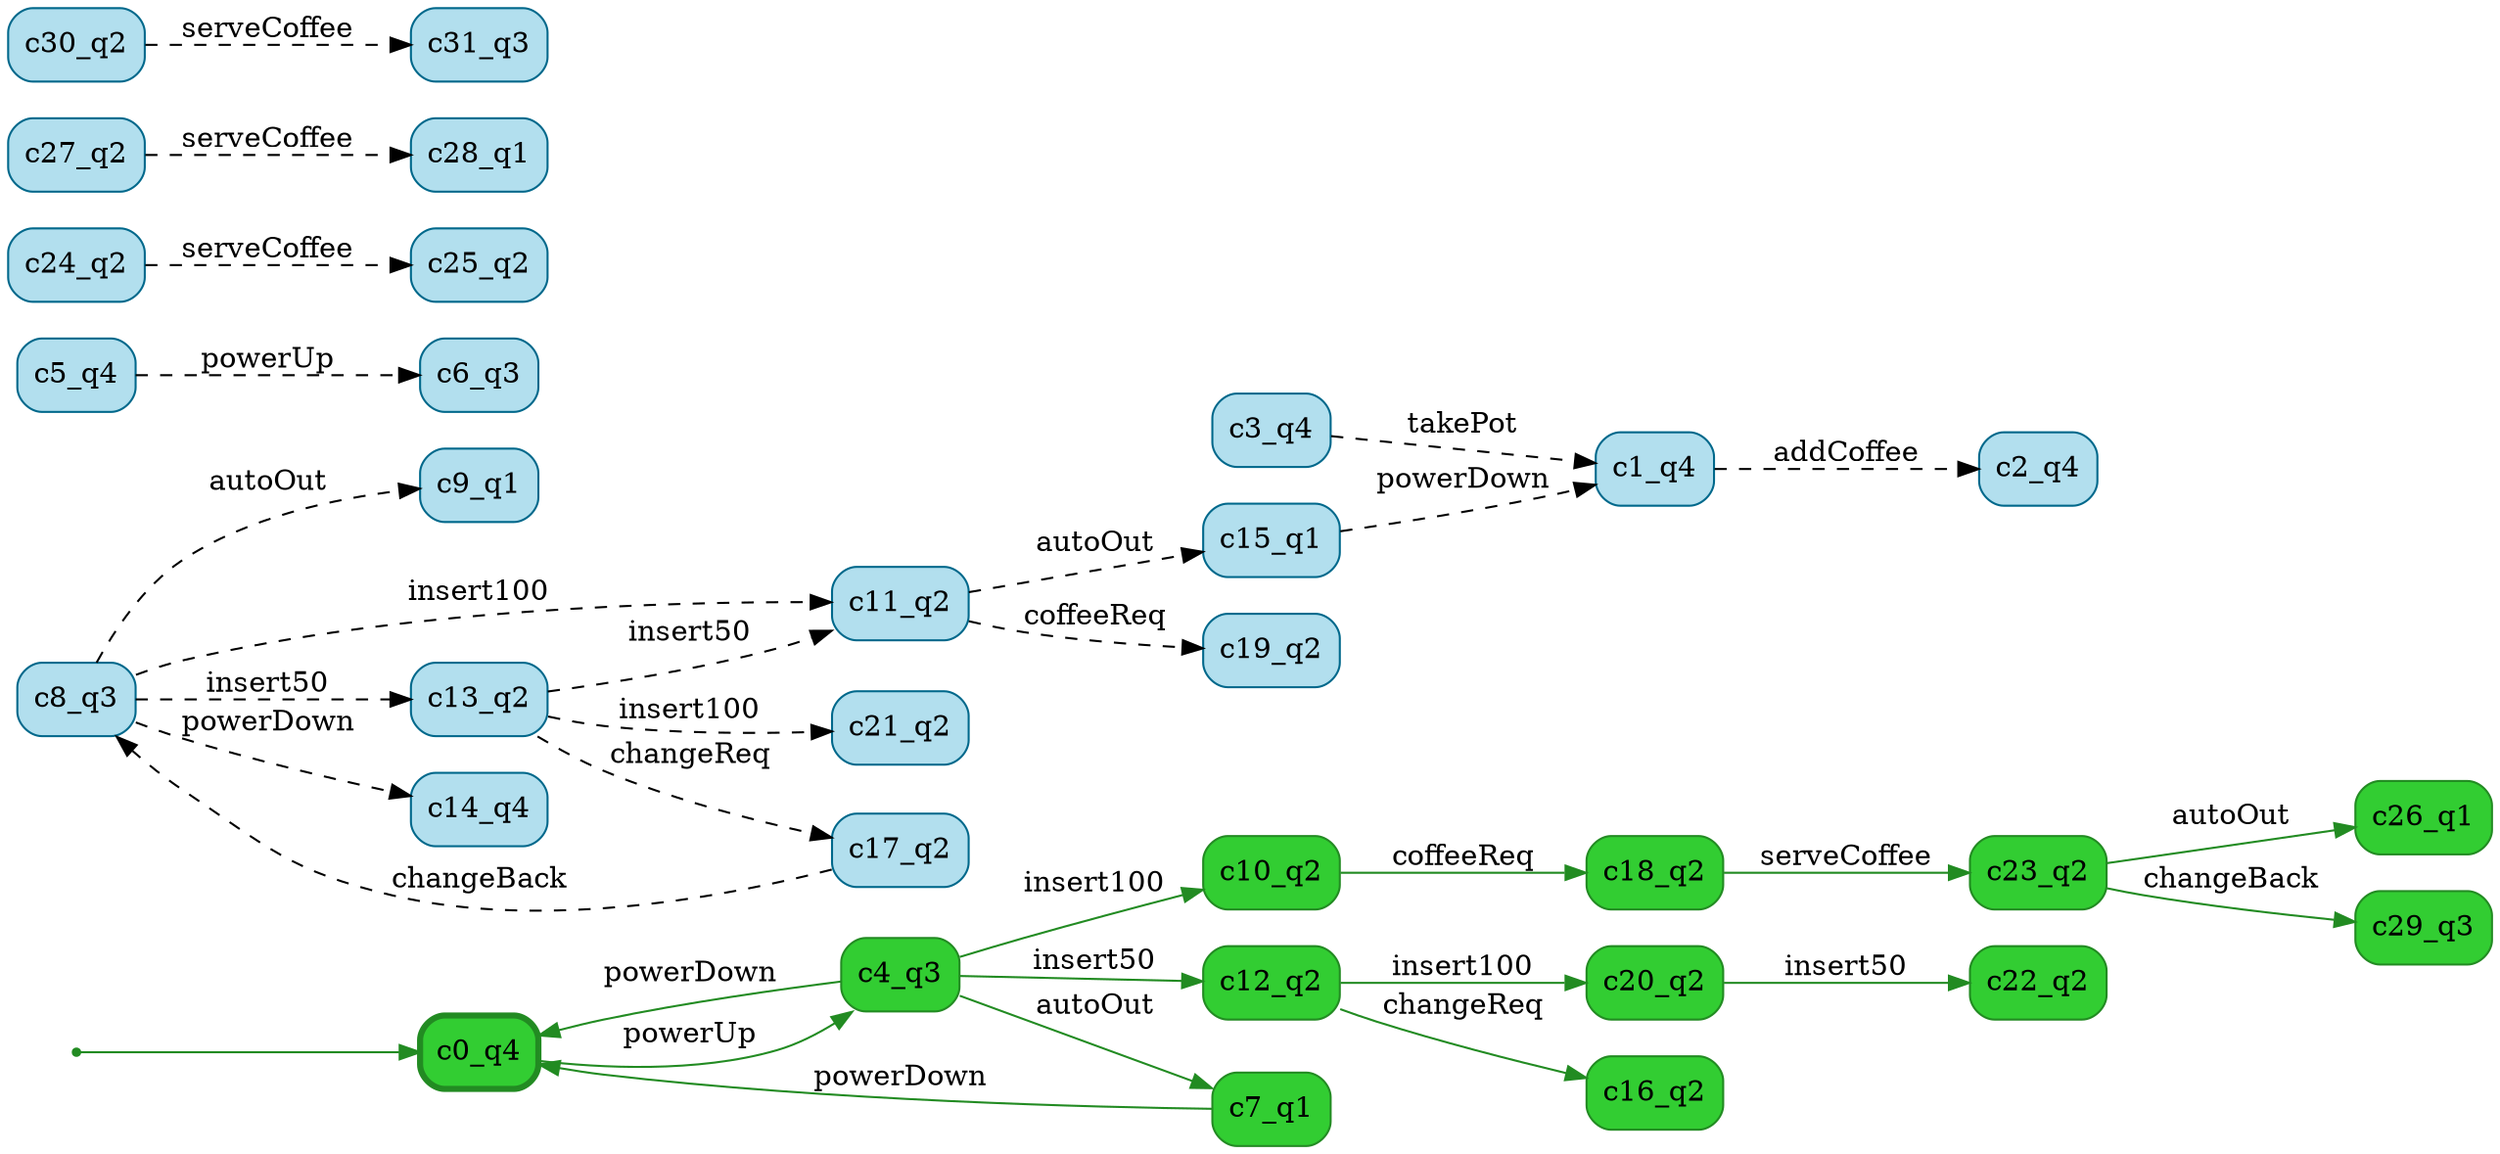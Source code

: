 digraph g {

	rankdir="LR"

	__invisible__[shape="point", color="forestgreen"]
	c0_q4[label="c0_q4", shape="box", style="rounded, filled", color="forestgreen", fillcolor="limegreen", penwidth=3] // Initial
	c4_q3[label="c4_q3", shape="box", style="rounded, filled", color="forestgreen", fillcolor="limegreen"]
	c7_q1[label="c7_q1", shape="box", style="rounded, filled", color="forestgreen", fillcolor="limegreen"]
	c10_q2[label="c10_q2", shape="box", style="rounded, filled", color="forestgreen", fillcolor="limegreen"]
	c18_q2[label="c18_q2", shape="box", style="rounded, filled", color="forestgreen", fillcolor="limegreen"]
	c23_q2[label="c23_q2", shape="box", style="rounded, filled", color="forestgreen", fillcolor="limegreen"]
	c26_q1[label="c26_q1", shape="box", style="rounded, filled", color="forestgreen", fillcolor="limegreen"]
	c29_q3[label="c29_q3", shape="box", style="rounded, filled", color="forestgreen", fillcolor="limegreen"]
	c12_q2[label="c12_q2", shape="box", style="rounded, filled", color="forestgreen", fillcolor="limegreen"]
	c16_q2[label="c16_q2", shape="box", style="rounded, filled", color="forestgreen", fillcolor="limegreen"]
	c20_q2[label="c20_q2", shape="box", style="rounded, filled", color="forestgreen", fillcolor="limegreen"]
	c22_q2[label="c22_q2", shape="box", style="rounded, filled", color="forestgreen", fillcolor="limegreen"]
	c1_q4[label="c1_q4", shape="box", style="rounded, filled", color="deepskyblue4", fillcolor="lightblue2"]
	c2_q4[label="c2_q4", shape="box", style="rounded, filled", color="deepskyblue4", fillcolor="lightblue2"]
	c3_q4[label="c3_q4", shape="box", style="rounded, filled", color="deepskyblue4", fillcolor="lightblue2"]
	c5_q4[label="c5_q4", shape="box", style="rounded, filled", color="deepskyblue4", fillcolor="lightblue2"]
	c6_q3[label="c6_q3", shape="box", style="rounded, filled", color="deepskyblue4", fillcolor="lightblue2"]
	c8_q3[label="c8_q3", shape="box", style="rounded, filled", color="deepskyblue4", fillcolor="lightblue2"]
	c9_q1[label="c9_q1", shape="box", style="rounded, filled", color="deepskyblue4", fillcolor="lightblue2"]
	c11_q2[label="c11_q2", shape="box", style="rounded, filled", color="deepskyblue4", fillcolor="lightblue2"]
	c13_q2[label="c13_q2", shape="box", style="rounded, filled", color="deepskyblue4", fillcolor="lightblue2"]
	c14_q4[label="c14_q4", shape="box", style="rounded, filled", color="deepskyblue4", fillcolor="lightblue2"]
	c15_q1[label="c15_q1", shape="box", style="rounded, filled", color="deepskyblue4", fillcolor="lightblue2"]
	c17_q2[label="c17_q2", shape="box", style="rounded, filled", color="deepskyblue4", fillcolor="lightblue2"]
	c19_q2[label="c19_q2", shape="box", style="rounded, filled", color="deepskyblue4", fillcolor="lightblue2"]
	c21_q2[label="c21_q2", shape="box", style="rounded, filled", color="deepskyblue4", fillcolor="lightblue2"]
	c24_q2[label="c24_q2", shape="box", style="rounded, filled", color="deepskyblue4", fillcolor="lightblue2"]
	c25_q2[label="c25_q2", shape="box", style="rounded, filled", color="deepskyblue4", fillcolor="lightblue2"]
	c27_q2[label="c27_q2", shape="box", style="rounded, filled", color="deepskyblue4", fillcolor="lightblue2"]
	c28_q1[label="c28_q1", shape="box", style="rounded, filled", color="deepskyblue4", fillcolor="lightblue2"]
	c30_q2[label="c30_q2", shape="box", style="rounded, filled", color="deepskyblue4", fillcolor="lightblue2"]
	c31_q3[label="c31_q3", shape="box", style="rounded, filled", color="deepskyblue4", fillcolor="lightblue2"]

	__invisible__ -> c0_q4[color="forestgreen"]
	c0_q4 -> c4_q3[label="powerUp", color="forestgreen"]
	c4_q3 -> c7_q1[label="autoOut", color="forestgreen"]
	c7_q1 -> c0_q4[label="powerDown", color="forestgreen"]
	c4_q3 -> c10_q2[label="insert100", color="forestgreen"]
	c10_q2 -> c18_q2[label="coffeeReq", color="forestgreen"]
	c18_q2 -> c23_q2[label="serveCoffee", color="forestgreen"]
	c23_q2 -> c26_q1[label="autoOut", color="forestgreen"]
	c23_q2 -> c29_q3[label="changeBack", color="forestgreen"]
	c4_q3 -> c12_q2[label="insert50", color="forestgreen"]
	c12_q2 -> c16_q2[label="changeReq", color="forestgreen"]
	c12_q2 -> c20_q2[label="insert100", color="forestgreen"]
	c20_q2 -> c22_q2[label="insert50", color="forestgreen"]
	c4_q3 -> c0_q4[label="powerDown", color="forestgreen"]
	c1_q4 -> c2_q4[label="addCoffee", color="black", style="dashed"]
	c3_q4 -> c1_q4[label="takePot", color="black", style="dashed"]
	c5_q4 -> c6_q3[label="powerUp", color="black", style="dashed"]
	c8_q3 -> c9_q1[label="autoOut", color="black", style="dashed"]
	c8_q3 -> c11_q2[label="insert100", color="black", style="dashed"]
	c8_q3 -> c13_q2[label="insert50", color="black", style="dashed"]
	c8_q3 -> c14_q4[label="powerDown", color="black", style="dashed"]
	c15_q1 -> c1_q4[label="powerDown", color="black", style="dashed"]
	c13_q2 -> c17_q2[label="changeReq", color="black", style="dashed"]
	c11_q2 -> c19_q2[label="coffeeReq", color="black", style="dashed"]
	c13_q2 -> c21_q2[label="insert100", color="black", style="dashed"]
	c13_q2 -> c11_q2[label="insert50", color="black", style="dashed"]
	c24_q2 -> c25_q2[label="serveCoffee", color="black", style="dashed"]
	c11_q2 -> c15_q1[label="autoOut", color="black", style="dashed"]
	c27_q2 -> c28_q1[label="serveCoffee", color="black", style="dashed"]
	c17_q2 -> c8_q3[label="changeBack", color="black", style="dashed"]
	c30_q2 -> c31_q3[label="serveCoffee", color="black", style="dashed"]

}
